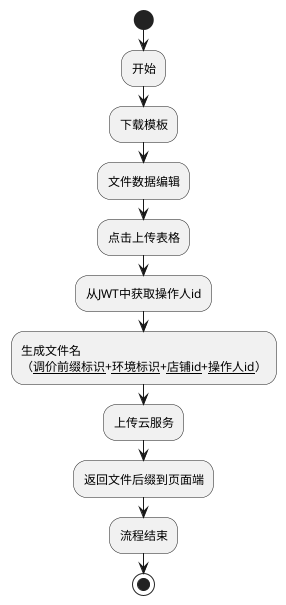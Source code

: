 @startuml
start
:开始;
:下载模板;
:文件数据编辑;
:点击上传表格;
:从JWT中获取操作人id;
:生成文件名
（__调价前缀标识__+__环境标识__+__店铺id__+__操作人id__）;
:上传云服务;
:返回文件后缀到页面端;
:流程结束;
stop
@enduml
